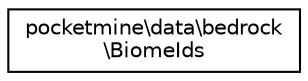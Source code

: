digraph "Graphical Class Hierarchy"
{
 // INTERACTIVE_SVG=YES
 // LATEX_PDF_SIZE
  edge [fontname="Helvetica",fontsize="10",labelfontname="Helvetica",labelfontsize="10"];
  node [fontname="Helvetica",fontsize="10",shape=record];
  rankdir="LR";
  Node0 [label="pocketmine\\data\\bedrock\l\\BiomeIds",height=0.2,width=0.4,color="black", fillcolor="white", style="filled",URL="$dc/dce/classpocketmine_1_1data_1_1bedrock_1_1_biome_ids.html",tooltip=" "];
}
